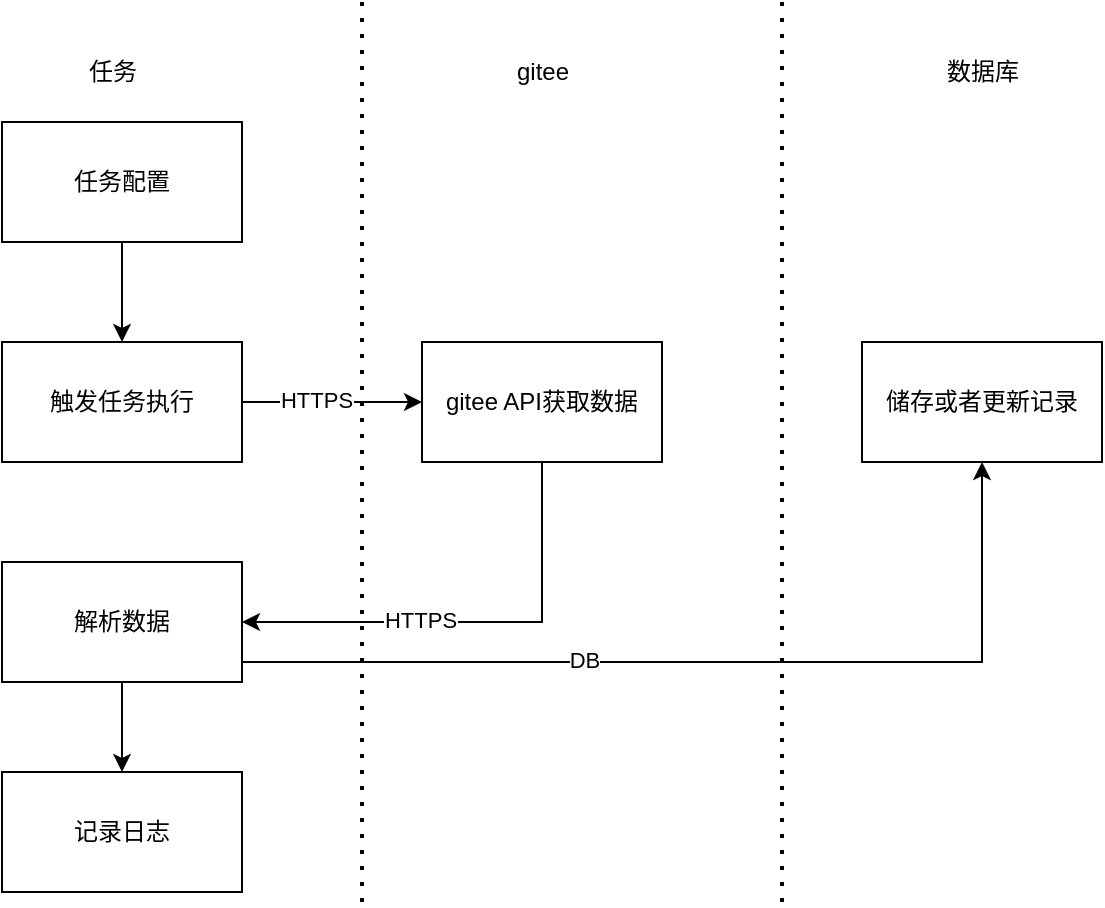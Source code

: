<mxfile version="20.5.1" type="github">
  <diagram id="I-051htrbf_xwrDDl3hf" name="第 1 页">
    <mxGraphModel dx="1422" dy="748" grid="1" gridSize="10" guides="1" tooltips="1" connect="1" arrows="1" fold="1" page="1" pageScale="1" pageWidth="827" pageHeight="1169" math="0" shadow="0">
      <root>
        <mxCell id="0" />
        <mxCell id="1" parent="0" />
        <mxCell id="H9HWOx3HG2p_Gk0_x6q3-21" style="edgeStyle=orthogonalEdgeStyle;rounded=0;orthogonalLoop=1;jettySize=auto;html=1;exitX=0.5;exitY=1;exitDx=0;exitDy=0;entryX=0.5;entryY=0;entryDx=0;entryDy=0;" edge="1" parent="1" source="H9HWOx3HG2p_Gk0_x6q3-2" target="H9HWOx3HG2p_Gk0_x6q3-4">
          <mxGeometry relative="1" as="geometry" />
        </mxCell>
        <mxCell id="H9HWOx3HG2p_Gk0_x6q3-2" value="任务配置" style="rounded=0;whiteSpace=wrap;html=1;" vertex="1" parent="1">
          <mxGeometry x="80" y="100" width="120" height="60" as="geometry" />
        </mxCell>
        <mxCell id="H9HWOx3HG2p_Gk0_x6q3-19" style="edgeStyle=orthogonalEdgeStyle;rounded=0;orthogonalLoop=1;jettySize=auto;html=1;exitX=1;exitY=0.5;exitDx=0;exitDy=0;entryX=0;entryY=0.5;entryDx=0;entryDy=0;" edge="1" parent="1" source="H9HWOx3HG2p_Gk0_x6q3-4" target="H9HWOx3HG2p_Gk0_x6q3-18">
          <mxGeometry relative="1" as="geometry" />
        </mxCell>
        <mxCell id="H9HWOx3HG2p_Gk0_x6q3-28" value="HTTPS" style="edgeLabel;html=1;align=center;verticalAlign=middle;resizable=0;points=[];" vertex="1" connectable="0" parent="H9HWOx3HG2p_Gk0_x6q3-19">
          <mxGeometry x="-0.267" y="3" relative="1" as="geometry">
            <mxPoint x="4" y="2" as="offset" />
          </mxGeometry>
        </mxCell>
        <mxCell id="H9HWOx3HG2p_Gk0_x6q3-4" value="触发任务执行" style="rounded=0;whiteSpace=wrap;html=1;" vertex="1" parent="1">
          <mxGeometry x="80" y="210" width="120" height="60" as="geometry" />
        </mxCell>
        <mxCell id="H9HWOx3HG2p_Gk0_x6q3-27" style="edgeStyle=orthogonalEdgeStyle;rounded=0;orthogonalLoop=1;jettySize=auto;html=1;exitX=0.5;exitY=1;exitDx=0;exitDy=0;entryX=1;entryY=0.5;entryDx=0;entryDy=0;" edge="1" parent="1" source="H9HWOx3HG2p_Gk0_x6q3-18" target="H9HWOx3HG2p_Gk0_x6q3-22">
          <mxGeometry relative="1" as="geometry" />
        </mxCell>
        <mxCell id="H9HWOx3HG2p_Gk0_x6q3-29" value="HTTPS" style="edgeLabel;html=1;align=center;verticalAlign=middle;resizable=0;points=[];" vertex="1" connectable="0" parent="H9HWOx3HG2p_Gk0_x6q3-27">
          <mxGeometry x="0.226" y="-1" relative="1" as="geometry">
            <mxPoint as="offset" />
          </mxGeometry>
        </mxCell>
        <mxCell id="H9HWOx3HG2p_Gk0_x6q3-18" value="gitee API获取数据" style="rounded=0;whiteSpace=wrap;html=1;" vertex="1" parent="1">
          <mxGeometry x="290" y="210" width="120" height="60" as="geometry" />
        </mxCell>
        <mxCell id="H9HWOx3HG2p_Gk0_x6q3-20" value="储存或者更新记录" style="rounded=0;whiteSpace=wrap;html=1;" vertex="1" parent="1">
          <mxGeometry x="510" y="210" width="120" height="60" as="geometry" />
        </mxCell>
        <mxCell id="H9HWOx3HG2p_Gk0_x6q3-23" style="edgeStyle=orthogonalEdgeStyle;rounded=0;orthogonalLoop=1;jettySize=auto;html=1;exitX=1;exitY=0.5;exitDx=0;exitDy=0;entryX=0.5;entryY=1;entryDx=0;entryDy=0;" edge="1" parent="1" source="H9HWOx3HG2p_Gk0_x6q3-22" target="H9HWOx3HG2p_Gk0_x6q3-20">
          <mxGeometry relative="1" as="geometry">
            <Array as="points">
              <mxPoint x="200" y="370" />
              <mxPoint x="570" y="370" />
            </Array>
          </mxGeometry>
        </mxCell>
        <mxCell id="H9HWOx3HG2p_Gk0_x6q3-30" value="DB" style="edgeLabel;html=1;align=center;verticalAlign=middle;resizable=0;points=[];" vertex="1" connectable="0" parent="H9HWOx3HG2p_Gk0_x6q3-23">
          <mxGeometry x="-0.22" y="3" relative="1" as="geometry">
            <mxPoint y="2" as="offset" />
          </mxGeometry>
        </mxCell>
        <mxCell id="H9HWOx3HG2p_Gk0_x6q3-26" style="edgeStyle=orthogonalEdgeStyle;rounded=0;orthogonalLoop=1;jettySize=auto;html=1;exitX=0.5;exitY=1;exitDx=0;exitDy=0;entryX=0.5;entryY=0;entryDx=0;entryDy=0;" edge="1" parent="1" source="H9HWOx3HG2p_Gk0_x6q3-22" target="H9HWOx3HG2p_Gk0_x6q3-24">
          <mxGeometry relative="1" as="geometry" />
        </mxCell>
        <mxCell id="H9HWOx3HG2p_Gk0_x6q3-22" value="解析数据" style="rounded=0;whiteSpace=wrap;html=1;" vertex="1" parent="1">
          <mxGeometry x="80" y="320" width="120" height="60" as="geometry" />
        </mxCell>
        <mxCell id="H9HWOx3HG2p_Gk0_x6q3-24" value="记录日志" style="rounded=0;whiteSpace=wrap;html=1;" vertex="1" parent="1">
          <mxGeometry x="80" y="425" width="120" height="60" as="geometry" />
        </mxCell>
        <mxCell id="H9HWOx3HG2p_Gk0_x6q3-31" value="" style="endArrow=none;dashed=1;html=1;dashPattern=1 3;strokeWidth=2;rounded=0;" edge="1" parent="1">
          <mxGeometry width="50" height="50" relative="1" as="geometry">
            <mxPoint x="260" y="490" as="sourcePoint" />
            <mxPoint x="260" y="40" as="targetPoint" />
          </mxGeometry>
        </mxCell>
        <mxCell id="H9HWOx3HG2p_Gk0_x6q3-32" value="" style="endArrow=none;dashed=1;html=1;dashPattern=1 3;strokeWidth=2;rounded=0;" edge="1" parent="1">
          <mxGeometry width="50" height="50" relative="1" as="geometry">
            <mxPoint x="470" y="490" as="sourcePoint" />
            <mxPoint x="470" y="40" as="targetPoint" />
          </mxGeometry>
        </mxCell>
        <mxCell id="H9HWOx3HG2p_Gk0_x6q3-33" value="数据库" style="text;html=1;align=center;verticalAlign=middle;resizable=0;points=[];autosize=1;strokeColor=none;fillColor=none;" vertex="1" parent="1">
          <mxGeometry x="540" y="60" width="60" height="30" as="geometry" />
        </mxCell>
        <mxCell id="H9HWOx3HG2p_Gk0_x6q3-34" value="gitee" style="text;html=1;align=center;verticalAlign=middle;resizable=0;points=[];autosize=1;strokeColor=none;fillColor=none;" vertex="1" parent="1">
          <mxGeometry x="325" y="60" width="50" height="30" as="geometry" />
        </mxCell>
        <mxCell id="H9HWOx3HG2p_Gk0_x6q3-35" value="任务" style="text;html=1;align=center;verticalAlign=middle;resizable=0;points=[];autosize=1;strokeColor=none;fillColor=none;" vertex="1" parent="1">
          <mxGeometry x="110" y="60" width="50" height="30" as="geometry" />
        </mxCell>
      </root>
    </mxGraphModel>
  </diagram>
</mxfile>
